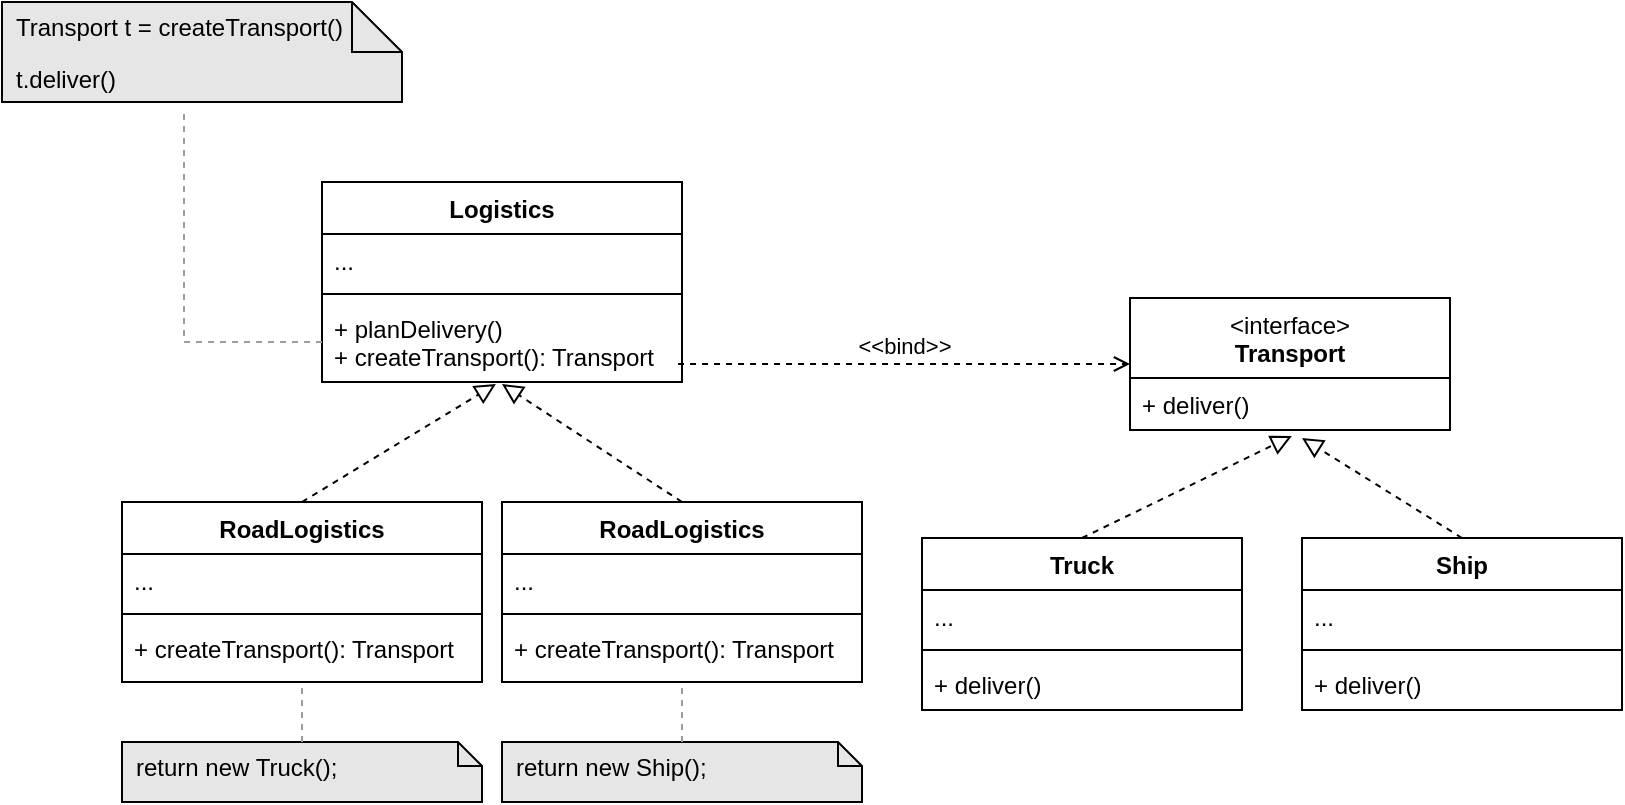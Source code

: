 <mxfile version="26.2.12">
  <diagram name="第 1 页" id="428s24N7yPN38yocD9EI">
    <mxGraphModel dx="1609" dy="1653" grid="1" gridSize="10" guides="1" tooltips="1" connect="1" arrows="1" fold="1" page="1" pageScale="1" pageWidth="827" pageHeight="1169" math="0" shadow="0">
      <root>
        <mxCell id="0" />
        <mxCell id="1" parent="0" />
        <mxCell id="0NP3kV-JK5FkGySqDmPP-11" value="&lt;div&gt;&lt;span style=&quot;font-weight: normal;&quot;&gt;&amp;lt;interface&amp;gt;&lt;/span&gt;&lt;/div&gt;Transport" style="swimlane;fontStyle=1;align=center;verticalAlign=top;childLayout=stackLayout;horizontal=1;startSize=40;horizontalStack=0;resizeParent=1;resizeParentMax=0;resizeLast=0;collapsible=1;marginBottom=0;whiteSpace=wrap;html=1;" vertex="1" parent="1">
          <mxGeometry x="534" y="128" width="160" height="66" as="geometry">
            <mxRectangle x="210" y="60" width="100" height="30" as="alternateBounds" />
          </mxGeometry>
        </mxCell>
        <mxCell id="0NP3kV-JK5FkGySqDmPP-12" value="+ deliver()" style="text;strokeColor=none;fillColor=none;align=left;verticalAlign=top;spacingLeft=4;spacingRight=4;overflow=hidden;rotatable=0;points=[[0,0.5],[1,0.5]];portConstraint=eastwest;whiteSpace=wrap;html=1;" vertex="1" parent="0NP3kV-JK5FkGySqDmPP-11">
          <mxGeometry y="40" width="160" height="26" as="geometry" />
        </mxCell>
        <mxCell id="0NP3kV-JK5FkGySqDmPP-21" value="Truck" style="swimlane;fontStyle=1;align=center;verticalAlign=top;childLayout=stackLayout;horizontal=1;startSize=26;horizontalStack=0;resizeParent=1;resizeParentMax=0;resizeLast=0;collapsible=1;marginBottom=0;whiteSpace=wrap;html=1;" vertex="1" parent="1">
          <mxGeometry x="430" y="248" width="160" height="86" as="geometry" />
        </mxCell>
        <mxCell id="0NP3kV-JK5FkGySqDmPP-22" value="..." style="text;strokeColor=none;fillColor=none;align=left;verticalAlign=top;spacingLeft=4;spacingRight=4;overflow=hidden;rotatable=0;points=[[0,0.5],[1,0.5]];portConstraint=eastwest;whiteSpace=wrap;html=1;" vertex="1" parent="0NP3kV-JK5FkGySqDmPP-21">
          <mxGeometry y="26" width="160" height="26" as="geometry" />
        </mxCell>
        <mxCell id="0NP3kV-JK5FkGySqDmPP-23" value="" style="line;strokeWidth=1;fillColor=none;align=left;verticalAlign=middle;spacingTop=-1;spacingLeft=3;spacingRight=3;rotatable=0;labelPosition=right;points=[];portConstraint=eastwest;strokeColor=inherit;" vertex="1" parent="0NP3kV-JK5FkGySqDmPP-21">
          <mxGeometry y="52" width="160" height="8" as="geometry" />
        </mxCell>
        <mxCell id="0NP3kV-JK5FkGySqDmPP-24" value="+ deliver()" style="text;strokeColor=none;fillColor=none;align=left;verticalAlign=top;spacingLeft=4;spacingRight=4;overflow=hidden;rotatable=0;points=[[0,0.5],[1,0.5]];portConstraint=eastwest;whiteSpace=wrap;html=1;" vertex="1" parent="0NP3kV-JK5FkGySqDmPP-21">
          <mxGeometry y="60" width="160" height="26" as="geometry" />
        </mxCell>
        <mxCell id="0NP3kV-JK5FkGySqDmPP-25" value="Ship" style="swimlane;fontStyle=1;align=center;verticalAlign=top;childLayout=stackLayout;horizontal=1;startSize=26;horizontalStack=0;resizeParent=1;resizeParentMax=0;resizeLast=0;collapsible=1;marginBottom=0;whiteSpace=wrap;html=1;" vertex="1" parent="1">
          <mxGeometry x="620" y="248" width="160" height="86" as="geometry" />
        </mxCell>
        <mxCell id="0NP3kV-JK5FkGySqDmPP-26" value="..." style="text;strokeColor=none;fillColor=none;align=left;verticalAlign=top;spacingLeft=4;spacingRight=4;overflow=hidden;rotatable=0;points=[[0,0.5],[1,0.5]];portConstraint=eastwest;whiteSpace=wrap;html=1;" vertex="1" parent="0NP3kV-JK5FkGySqDmPP-25">
          <mxGeometry y="26" width="160" height="26" as="geometry" />
        </mxCell>
        <mxCell id="0NP3kV-JK5FkGySqDmPP-27" value="" style="line;strokeWidth=1;fillColor=none;align=left;verticalAlign=middle;spacingTop=-1;spacingLeft=3;spacingRight=3;rotatable=0;labelPosition=right;points=[];portConstraint=eastwest;strokeColor=inherit;" vertex="1" parent="0NP3kV-JK5FkGySqDmPP-25">
          <mxGeometry y="52" width="160" height="8" as="geometry" />
        </mxCell>
        <mxCell id="0NP3kV-JK5FkGySqDmPP-28" value="+ deliver()" style="text;strokeColor=none;fillColor=none;align=left;verticalAlign=top;spacingLeft=4;spacingRight=4;overflow=hidden;rotatable=0;points=[[0,0.5],[1,0.5]];portConstraint=eastwest;whiteSpace=wrap;html=1;" vertex="1" parent="0NP3kV-JK5FkGySqDmPP-25">
          <mxGeometry y="60" width="160" height="26" as="geometry" />
        </mxCell>
        <mxCell id="0NP3kV-JK5FkGySqDmPP-32" value="" style="endArrow=block;startArrow=none;endFill=0;startFill=0;endSize=8;html=1;verticalAlign=bottom;dashed=1;labelBackgroundColor=none;rounded=0;exitX=0.5;exitY=0;exitDx=0;exitDy=0;entryX=0.506;entryY=1.115;entryDx=0;entryDy=0;entryPerimeter=0;" edge="1" parent="1" source="0NP3kV-JK5FkGySqDmPP-21" target="0NP3kV-JK5FkGySqDmPP-12">
          <mxGeometry width="160" relative="1" as="geometry">
            <mxPoint x="610" y="388" as="sourcePoint" />
            <mxPoint x="770" y="388" as="targetPoint" />
          </mxGeometry>
        </mxCell>
        <mxCell id="0NP3kV-JK5FkGySqDmPP-33" value="" style="endArrow=block;startArrow=none;endFill=0;startFill=0;endSize=8;html=1;verticalAlign=bottom;dashed=1;labelBackgroundColor=none;rounded=0;exitX=0.5;exitY=0;exitDx=0;exitDy=0;" edge="1" parent="1" source="0NP3kV-JK5FkGySqDmPP-25">
          <mxGeometry width="160" relative="1" as="geometry">
            <mxPoint x="610" y="388" as="sourcePoint" />
            <mxPoint x="620" y="198" as="targetPoint" />
          </mxGeometry>
        </mxCell>
        <mxCell id="0NP3kV-JK5FkGySqDmPP-34" value="Logistics" style="swimlane;fontStyle=1;align=center;verticalAlign=top;childLayout=stackLayout;horizontal=1;startSize=26;horizontalStack=0;resizeParent=1;resizeParentMax=0;resizeLast=0;collapsible=1;marginBottom=0;whiteSpace=wrap;html=1;" vertex="1" parent="1">
          <mxGeometry x="130" y="70" width="180" height="100" as="geometry" />
        </mxCell>
        <mxCell id="0NP3kV-JK5FkGySqDmPP-35" value="..." style="text;strokeColor=none;fillColor=none;align=left;verticalAlign=top;spacingLeft=4;spacingRight=4;overflow=hidden;rotatable=0;points=[[0,0.5],[1,0.5]];portConstraint=eastwest;whiteSpace=wrap;html=1;" vertex="1" parent="0NP3kV-JK5FkGySqDmPP-34">
          <mxGeometry y="26" width="180" height="26" as="geometry" />
        </mxCell>
        <mxCell id="0NP3kV-JK5FkGySqDmPP-36" value="" style="line;strokeWidth=1;fillColor=none;align=left;verticalAlign=middle;spacingTop=-1;spacingLeft=3;spacingRight=3;rotatable=0;labelPosition=right;points=[];portConstraint=eastwest;strokeColor=inherit;" vertex="1" parent="0NP3kV-JK5FkGySqDmPP-34">
          <mxGeometry y="52" width="180" height="8" as="geometry" />
        </mxCell>
        <mxCell id="0NP3kV-JK5FkGySqDmPP-37" value="+ planDelivery()&lt;div&gt;+ createTransport(): Transport&lt;/div&gt;" style="text;strokeColor=none;fillColor=none;align=left;verticalAlign=top;spacingLeft=4;spacingRight=4;overflow=hidden;rotatable=0;points=[[0,0.5],[1,0.5]];portConstraint=eastwest;whiteSpace=wrap;html=1;" vertex="1" parent="0NP3kV-JK5FkGySqDmPP-34">
          <mxGeometry y="60" width="180" height="40" as="geometry" />
        </mxCell>
        <mxCell id="0NP3kV-JK5FkGySqDmPP-38" value="RoadLogistics" style="swimlane;fontStyle=1;align=center;verticalAlign=top;childLayout=stackLayout;horizontal=1;startSize=26;horizontalStack=0;resizeParent=1;resizeParentMax=0;resizeLast=0;collapsible=1;marginBottom=0;whiteSpace=wrap;html=1;" vertex="1" parent="1">
          <mxGeometry x="30" y="230" width="180" height="90" as="geometry" />
        </mxCell>
        <mxCell id="0NP3kV-JK5FkGySqDmPP-39" value="..." style="text;strokeColor=none;fillColor=none;align=left;verticalAlign=top;spacingLeft=4;spacingRight=4;overflow=hidden;rotatable=0;points=[[0,0.5],[1,0.5]];portConstraint=eastwest;whiteSpace=wrap;html=1;" vertex="1" parent="0NP3kV-JK5FkGySqDmPP-38">
          <mxGeometry y="26" width="180" height="26" as="geometry" />
        </mxCell>
        <mxCell id="0NP3kV-JK5FkGySqDmPP-40" value="" style="line;strokeWidth=1;fillColor=none;align=left;verticalAlign=middle;spacingTop=-1;spacingLeft=3;spacingRight=3;rotatable=0;labelPosition=right;points=[];portConstraint=eastwest;strokeColor=inherit;" vertex="1" parent="0NP3kV-JK5FkGySqDmPP-38">
          <mxGeometry y="52" width="180" height="8" as="geometry" />
        </mxCell>
        <mxCell id="0NP3kV-JK5FkGySqDmPP-41" value="&lt;div&gt;+ createTransport(): Transport&lt;/div&gt;" style="text;strokeColor=none;fillColor=none;align=left;verticalAlign=top;spacingLeft=4;spacingRight=4;overflow=hidden;rotatable=0;points=[[0,0.5],[1,0.5]];portConstraint=eastwest;whiteSpace=wrap;html=1;" vertex="1" parent="0NP3kV-JK5FkGySqDmPP-38">
          <mxGeometry y="60" width="180" height="30" as="geometry" />
        </mxCell>
        <mxCell id="0NP3kV-JK5FkGySqDmPP-42" value="RoadLogistics" style="swimlane;fontStyle=1;align=center;verticalAlign=top;childLayout=stackLayout;horizontal=1;startSize=26;horizontalStack=0;resizeParent=1;resizeParentMax=0;resizeLast=0;collapsible=1;marginBottom=0;whiteSpace=wrap;html=1;" vertex="1" parent="1">
          <mxGeometry x="220" y="230" width="180" height="90" as="geometry" />
        </mxCell>
        <mxCell id="0NP3kV-JK5FkGySqDmPP-43" value="..." style="text;strokeColor=none;fillColor=none;align=left;verticalAlign=top;spacingLeft=4;spacingRight=4;overflow=hidden;rotatable=0;points=[[0,0.5],[1,0.5]];portConstraint=eastwest;whiteSpace=wrap;html=1;" vertex="1" parent="0NP3kV-JK5FkGySqDmPP-42">
          <mxGeometry y="26" width="180" height="26" as="geometry" />
        </mxCell>
        <mxCell id="0NP3kV-JK5FkGySqDmPP-44" value="" style="line;strokeWidth=1;fillColor=none;align=left;verticalAlign=middle;spacingTop=-1;spacingLeft=3;spacingRight=3;rotatable=0;labelPosition=right;points=[];portConstraint=eastwest;strokeColor=inherit;" vertex="1" parent="0NP3kV-JK5FkGySqDmPP-42">
          <mxGeometry y="52" width="180" height="8" as="geometry" />
        </mxCell>
        <mxCell id="0NP3kV-JK5FkGySqDmPP-45" value="&lt;div&gt;+ createTransport(): Transport&lt;/div&gt;" style="text;strokeColor=none;fillColor=none;align=left;verticalAlign=top;spacingLeft=4;spacingRight=4;overflow=hidden;rotatable=0;points=[[0,0.5],[1,0.5]];portConstraint=eastwest;whiteSpace=wrap;html=1;" vertex="1" parent="0NP3kV-JK5FkGySqDmPP-42">
          <mxGeometry y="60" width="180" height="30" as="geometry" />
        </mxCell>
        <mxCell id="0NP3kV-JK5FkGySqDmPP-46" value="" style="endArrow=block;startArrow=none;endFill=0;startFill=0;endSize=8;html=1;verticalAlign=bottom;dashed=1;labelBackgroundColor=none;rounded=0;exitX=0.5;exitY=0;exitDx=0;exitDy=0;entryX=0.483;entryY=1.025;entryDx=0;entryDy=0;entryPerimeter=0;" edge="1" parent="1" source="0NP3kV-JK5FkGySqDmPP-38" target="0NP3kV-JK5FkGySqDmPP-37">
          <mxGeometry width="160" relative="1" as="geometry">
            <mxPoint x="330" y="270" as="sourcePoint" />
            <mxPoint x="490" y="270" as="targetPoint" />
          </mxGeometry>
        </mxCell>
        <mxCell id="0NP3kV-JK5FkGySqDmPP-47" value="" style="endArrow=block;startArrow=none;endFill=0;startFill=0;endSize=8;html=1;verticalAlign=bottom;dashed=1;labelBackgroundColor=none;rounded=0;exitX=0.5;exitY=0;exitDx=0;exitDy=0;entryX=0.5;entryY=1.025;entryDx=0;entryDy=0;entryPerimeter=0;" edge="1" parent="1" source="0NP3kV-JK5FkGySqDmPP-42" target="0NP3kV-JK5FkGySqDmPP-37">
          <mxGeometry width="160" relative="1" as="geometry">
            <mxPoint x="330" y="270" as="sourcePoint" />
            <mxPoint x="490" y="270" as="targetPoint" />
          </mxGeometry>
        </mxCell>
        <mxCell id="0NP3kV-JK5FkGySqDmPP-48" value="&amp;lt;&amp;lt;bind&amp;gt;&amp;gt;" style="endArrow=open;html=1;rounded=0;align=center;verticalAlign=bottom;dashed=1;endFill=0;labelBackgroundColor=none;exitX=0.989;exitY=0.775;exitDx=0;exitDy=0;exitPerimeter=0;entryX=0;entryY=0.5;entryDx=0;entryDy=0;" edge="1" parent="1" source="0NP3kV-JK5FkGySqDmPP-37" target="0NP3kV-JK5FkGySqDmPP-11">
          <mxGeometry x="-0.001" relative="1" as="geometry">
            <mxPoint x="330" y="270" as="sourcePoint" />
            <mxPoint x="530" y="100" as="targetPoint" />
            <mxPoint as="offset" />
          </mxGeometry>
        </mxCell>
        <mxCell id="0NP3kV-JK5FkGySqDmPP-50" value="t.deliver()" style="shape=note2;boundedLbl=1;whiteSpace=wrap;html=1;size=25;verticalAlign=top;align=left;spacingLeft=5;whiteSpace=wrap;fillColor=#E6E6E6;" vertex="1" parent="1">
          <mxGeometry x="-30" y="-20" width="200" height="50" as="geometry" />
        </mxCell>
        <mxCell id="0NP3kV-JK5FkGySqDmPP-51" value="Transport t = createTransport()" style="resizeWidth=1;part=1;html=1;strokeColor=none;fillColor=none;align=left;spacingLeft=5;whiteSpace=wrap;" vertex="1" parent="0NP3kV-JK5FkGySqDmPP-50">
          <mxGeometry width="200" height="25" relative="1" as="geometry" />
        </mxCell>
        <mxCell id="0NP3kV-JK5FkGySqDmPP-53" style="edgeStyle=orthogonalEdgeStyle;rounded=0;orthogonalLoop=1;jettySize=auto;html=1;exitX=0;exitY=0.5;exitDx=0;exitDy=0;entryX=0.455;entryY=1.06;entryDx=0;entryDy=0;entryPerimeter=0;dashed=1;endArrow=none;startFill=0;strokeColor=#9D9D9D;" edge="1" parent="1" source="0NP3kV-JK5FkGySqDmPP-37" target="0NP3kV-JK5FkGySqDmPP-50">
          <mxGeometry relative="1" as="geometry" />
        </mxCell>
        <mxCell id="0NP3kV-JK5FkGySqDmPP-54" value="" style="shape=note2;boundedLbl=1;whiteSpace=wrap;html=1;size=12;verticalAlign=top;align=left;spacingLeft=5;whiteSpace=wrap;fillColor=#E6E6E6;" vertex="1" parent="1">
          <mxGeometry x="30" y="350" width="180" height="30" as="geometry" />
        </mxCell>
        <mxCell id="0NP3kV-JK5FkGySqDmPP-55" value="return new Truck();" style="resizeWidth=1;part=1;html=1;strokeColor=none;fillColor=none;align=left;spacingLeft=5;whiteSpace=wrap;" vertex="1" parent="0NP3kV-JK5FkGySqDmPP-54">
          <mxGeometry width="180" height="25" relative="1" as="geometry" />
        </mxCell>
        <mxCell id="0NP3kV-JK5FkGySqDmPP-56" value="" style="shape=note2;boundedLbl=1;whiteSpace=wrap;html=1;size=12;verticalAlign=top;align=left;spacingLeft=5;whiteSpace=wrap;fillColor=#E6E6E6;" vertex="1" parent="1">
          <mxGeometry x="220" y="350" width="180" height="30" as="geometry" />
        </mxCell>
        <mxCell id="0NP3kV-JK5FkGySqDmPP-57" value="return new Ship();" style="resizeWidth=1;part=1;html=1;strokeColor=none;fillColor=none;align=left;spacingLeft=5;whiteSpace=wrap;" vertex="1" parent="0NP3kV-JK5FkGySqDmPP-56">
          <mxGeometry width="180" height="25" relative="1" as="geometry" />
        </mxCell>
        <mxCell id="0NP3kV-JK5FkGySqDmPP-59" value="" style="endArrow=none;dashed=1;html=1;rounded=0;exitX=0.5;exitY=0;exitDx=0;exitDy=0;strokeColor=#9D9D9D;" edge="1" parent="1" source="0NP3kV-JK5FkGySqDmPP-55">
          <mxGeometry width="50" height="50" relative="1" as="geometry">
            <mxPoint x="390" y="280" as="sourcePoint" />
            <mxPoint x="120" y="321" as="targetPoint" />
          </mxGeometry>
        </mxCell>
        <mxCell id="0NP3kV-JK5FkGySqDmPP-60" value="" style="endArrow=none;dashed=1;html=1;rounded=0;exitX=0.5;exitY=0;exitDx=0;exitDy=0;strokeColor=#9D9D9D;" edge="1" parent="1" source="0NP3kV-JK5FkGySqDmPP-57">
          <mxGeometry width="50" height="50" relative="1" as="geometry">
            <mxPoint x="130" y="360" as="sourcePoint" />
            <mxPoint x="310" y="321" as="targetPoint" />
          </mxGeometry>
        </mxCell>
      </root>
    </mxGraphModel>
  </diagram>
</mxfile>
